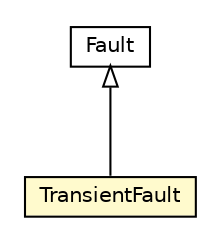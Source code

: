 #!/usr/local/bin/dot
#
# Class diagram 
# Generated by UMLGraph version R5_6-24-gf6e263 (http://www.umlgraph.org/)
#

digraph G {
	edge [fontname="Helvetica",fontsize=10,labelfontname="Helvetica",labelfontsize=10];
	node [fontname="Helvetica",fontsize=10,shape=plaintext];
	nodesep=0.25;
	ranksep=0.5;
	// org.universAAL.ontology.dependability.TransientFault
	c375725 [label=<<table title="org.universAAL.ontology.dependability.TransientFault" border="0" cellborder="1" cellspacing="0" cellpadding="2" port="p" bgcolor="lemonChiffon" href="./TransientFault.html">
		<tr><td><table border="0" cellspacing="0" cellpadding="1">
<tr><td align="center" balign="center"> TransientFault </td></tr>
		</table></td></tr>
		</table>>, URL="./TransientFault.html", fontname="Helvetica", fontcolor="black", fontsize=10.0];
	// org.universAAL.ontology.dependability.Fault
	c375726 [label=<<table title="org.universAAL.ontology.dependability.Fault" border="0" cellborder="1" cellspacing="0" cellpadding="2" port="p" href="./Fault.html">
		<tr><td><table border="0" cellspacing="0" cellpadding="1">
<tr><td align="center" balign="center"> Fault </td></tr>
		</table></td></tr>
		</table>>, URL="./Fault.html", fontname="Helvetica", fontcolor="black", fontsize=10.0];
	//org.universAAL.ontology.dependability.TransientFault extends org.universAAL.ontology.dependability.Fault
	c375726:p -> c375725:p [dir=back,arrowtail=empty];
}

